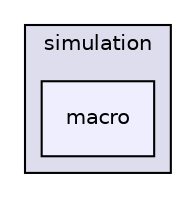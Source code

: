 digraph "/home/travis/build/AliceO2Group/AliceO2/Detectors/TPC/simulation/macro" {
  bgcolor=transparent;
  compound=true
  node [ fontsize="10", fontname="Helvetica"];
  edge [ labelfontsize="10", labelfontname="Helvetica"];
  subgraph clusterdir_7f309bec8670bb3fb666e7e061b24659 {
    graph [ bgcolor="#ddddee", pencolor="black", label="simulation" fontname="Helvetica", fontsize="10", URL="dir_7f309bec8670bb3fb666e7e061b24659.html"]
  dir_8bfcd60464e4f3a200807f6c373e63aa [shape=box, label="macro", style="filled", fillcolor="#eeeeff", pencolor="black", URL="dir_8bfcd60464e4f3a200807f6c373e63aa.html"];
  }
}
